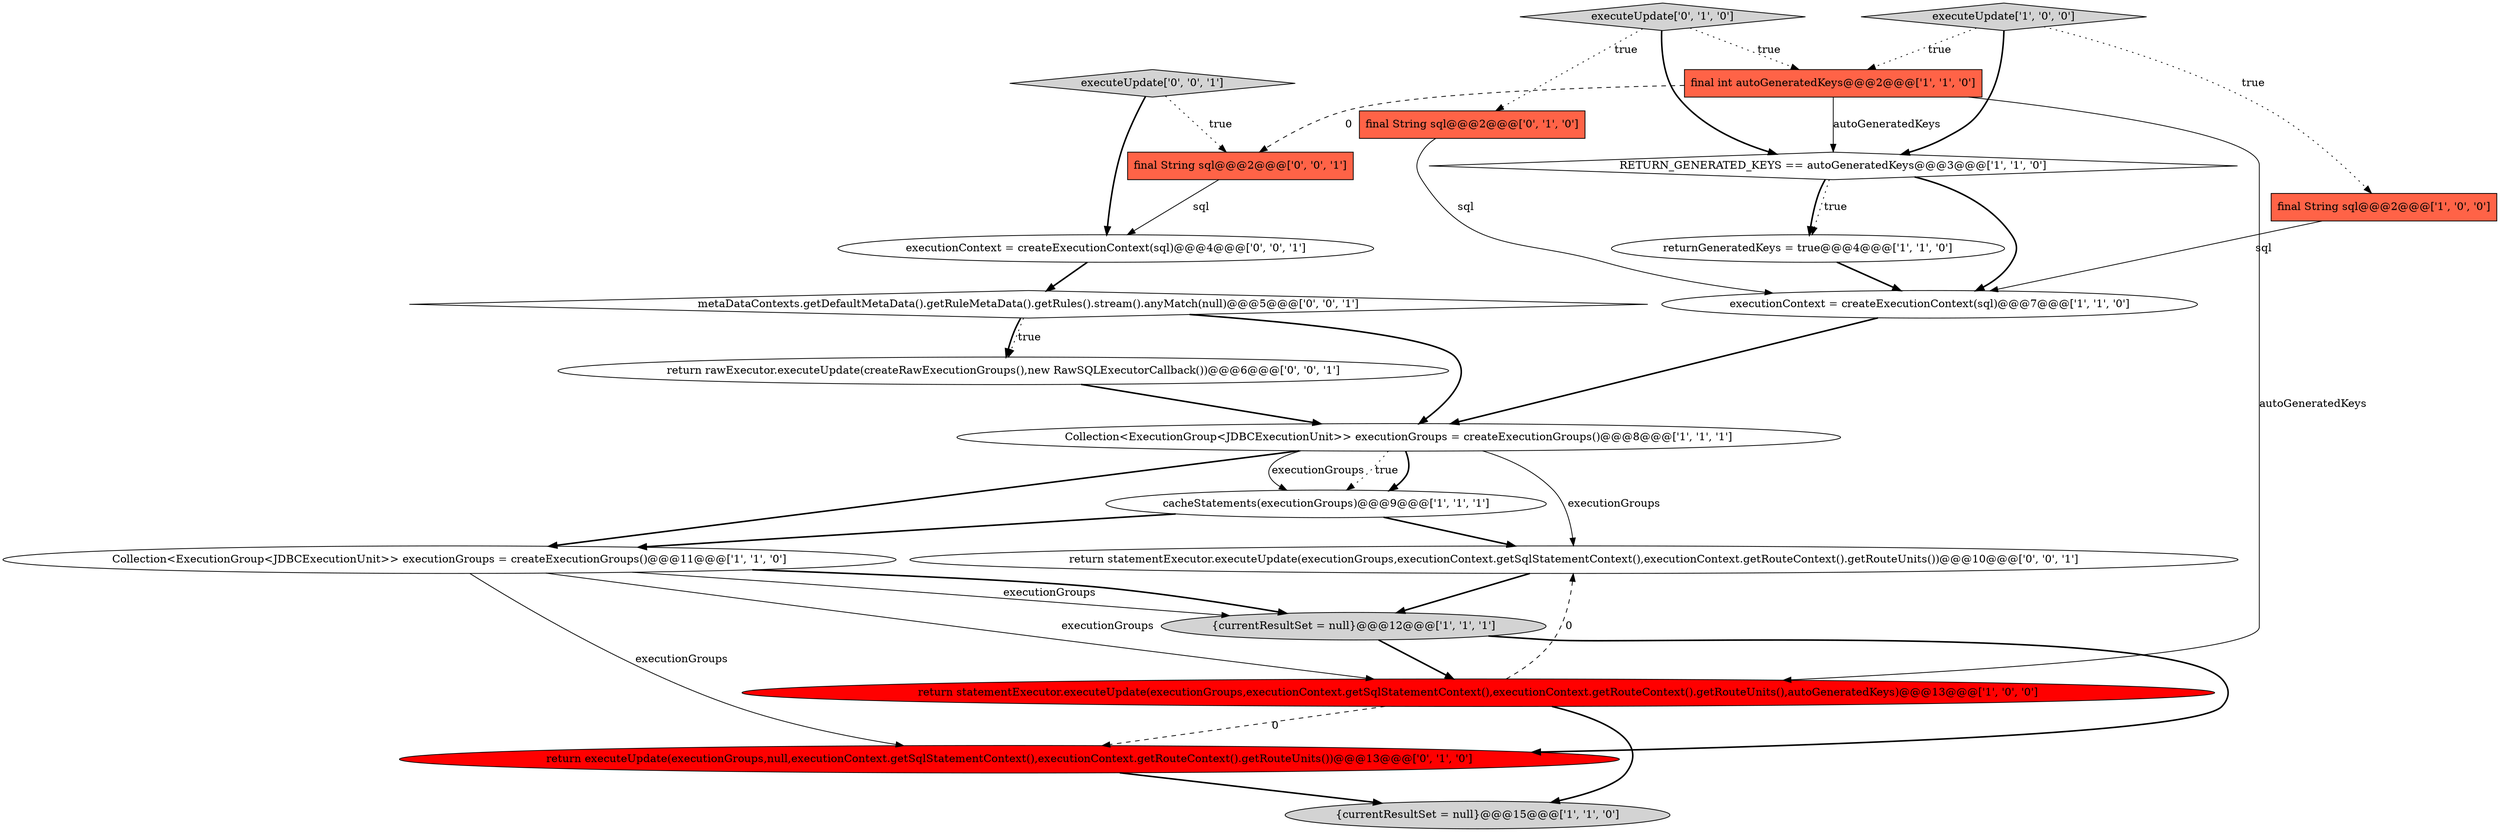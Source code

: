 digraph {
16 [style = filled, label = "executionContext = createExecutionContext(sql)@@@4@@@['0', '0', '1']", fillcolor = white, shape = ellipse image = "AAA0AAABBB3BBB"];
14 [style = filled, label = "return executeUpdate(executionGroups,null,executionContext.getSqlStatementContext(),executionContext.getRouteContext().getRouteUnits())@@@13@@@['0', '1', '0']", fillcolor = red, shape = ellipse image = "AAA1AAABBB2BBB"];
17 [style = filled, label = "metaDataContexts.getDefaultMetaData().getRuleMetaData().getRules().stream().anyMatch(null)@@@5@@@['0', '0', '1']", fillcolor = white, shape = diamond image = "AAA0AAABBB3BBB"];
13 [style = filled, label = "executeUpdate['0', '1', '0']", fillcolor = lightgray, shape = diamond image = "AAA0AAABBB2BBB"];
10 [style = filled, label = "cacheStatements(executionGroups)@@@9@@@['1', '1', '1']", fillcolor = white, shape = ellipse image = "AAA0AAABBB1BBB"];
18 [style = filled, label = "return statementExecutor.executeUpdate(executionGroups,executionContext.getSqlStatementContext(),executionContext.getRouteContext().getRouteUnits())@@@10@@@['0', '0', '1']", fillcolor = white, shape = ellipse image = "AAA0AAABBB3BBB"];
3 [style = filled, label = "Collection<ExecutionGroup<JDBCExecutionUnit>> executionGroups = createExecutionGroups()@@@11@@@['1', '1', '0']", fillcolor = white, shape = ellipse image = "AAA0AAABBB1BBB"];
12 [style = filled, label = "final String sql@@@2@@@['0', '1', '0']", fillcolor = tomato, shape = box image = "AAA0AAABBB2BBB"];
9 [style = filled, label = "returnGeneratedKeys = true@@@4@@@['1', '1', '0']", fillcolor = white, shape = ellipse image = "AAA0AAABBB1BBB"];
8 [style = filled, label = "RETURN_GENERATED_KEYS == autoGeneratedKeys@@@3@@@['1', '1', '0']", fillcolor = white, shape = diamond image = "AAA0AAABBB1BBB"];
0 [style = filled, label = "return statementExecutor.executeUpdate(executionGroups,executionContext.getSqlStatementContext(),executionContext.getRouteContext().getRouteUnits(),autoGeneratedKeys)@@@13@@@['1', '0', '0']", fillcolor = red, shape = ellipse image = "AAA1AAABBB1BBB"];
5 [style = filled, label = "executeUpdate['1', '0', '0']", fillcolor = lightgray, shape = diamond image = "AAA0AAABBB1BBB"];
20 [style = filled, label = "final String sql@@@2@@@['0', '0', '1']", fillcolor = tomato, shape = box image = "AAA0AAABBB3BBB"];
15 [style = filled, label = "return rawExecutor.executeUpdate(createRawExecutionGroups(),new RawSQLExecutorCallback())@@@6@@@['0', '0', '1']", fillcolor = white, shape = ellipse image = "AAA0AAABBB3BBB"];
4 [style = filled, label = "{currentResultSet = null}@@@12@@@['1', '1', '1']", fillcolor = lightgray, shape = ellipse image = "AAA0AAABBB1BBB"];
11 [style = filled, label = "final int autoGeneratedKeys@@@2@@@['1', '1', '0']", fillcolor = tomato, shape = box image = "AAA0AAABBB1BBB"];
2 [style = filled, label = "Collection<ExecutionGroup<JDBCExecutionUnit>> executionGroups = createExecutionGroups()@@@8@@@['1', '1', '1']", fillcolor = white, shape = ellipse image = "AAA0AAABBB1BBB"];
7 [style = filled, label = "final String sql@@@2@@@['1', '0', '0']", fillcolor = tomato, shape = box image = "AAA0AAABBB1BBB"];
1 [style = filled, label = "executionContext = createExecutionContext(sql)@@@7@@@['1', '1', '0']", fillcolor = white, shape = ellipse image = "AAA0AAABBB1BBB"];
19 [style = filled, label = "executeUpdate['0', '0', '1']", fillcolor = lightgray, shape = diamond image = "AAA0AAABBB3BBB"];
6 [style = filled, label = "{currentResultSet = null}@@@15@@@['1', '1', '0']", fillcolor = lightgray, shape = ellipse image = "AAA0AAABBB1BBB"];
10->18 [style = bold, label=""];
5->8 [style = bold, label=""];
4->14 [style = bold, label=""];
15->2 [style = bold, label=""];
11->20 [style = dashed, label="0"];
13->12 [style = dotted, label="true"];
0->6 [style = bold, label=""];
19->20 [style = dotted, label="true"];
3->4 [style = solid, label="executionGroups"];
7->1 [style = solid, label="sql"];
2->3 [style = bold, label=""];
2->18 [style = solid, label="executionGroups"];
10->3 [style = bold, label=""];
11->8 [style = solid, label="autoGeneratedKeys"];
16->17 [style = bold, label=""];
2->10 [style = bold, label=""];
3->4 [style = bold, label=""];
12->1 [style = solid, label="sql"];
4->0 [style = bold, label=""];
19->16 [style = bold, label=""];
0->14 [style = dashed, label="0"];
8->1 [style = bold, label=""];
3->14 [style = solid, label="executionGroups"];
2->10 [style = solid, label="executionGroups"];
5->11 [style = dotted, label="true"];
17->15 [style = dotted, label="true"];
18->4 [style = bold, label=""];
17->2 [style = bold, label=""];
5->7 [style = dotted, label="true"];
20->16 [style = solid, label="sql"];
8->9 [style = bold, label=""];
17->15 [style = bold, label=""];
0->18 [style = dashed, label="0"];
13->11 [style = dotted, label="true"];
1->2 [style = bold, label=""];
8->9 [style = dotted, label="true"];
3->0 [style = solid, label="executionGroups"];
13->8 [style = bold, label=""];
9->1 [style = bold, label=""];
11->0 [style = solid, label="autoGeneratedKeys"];
14->6 [style = bold, label=""];
2->10 [style = dotted, label="true"];
}

